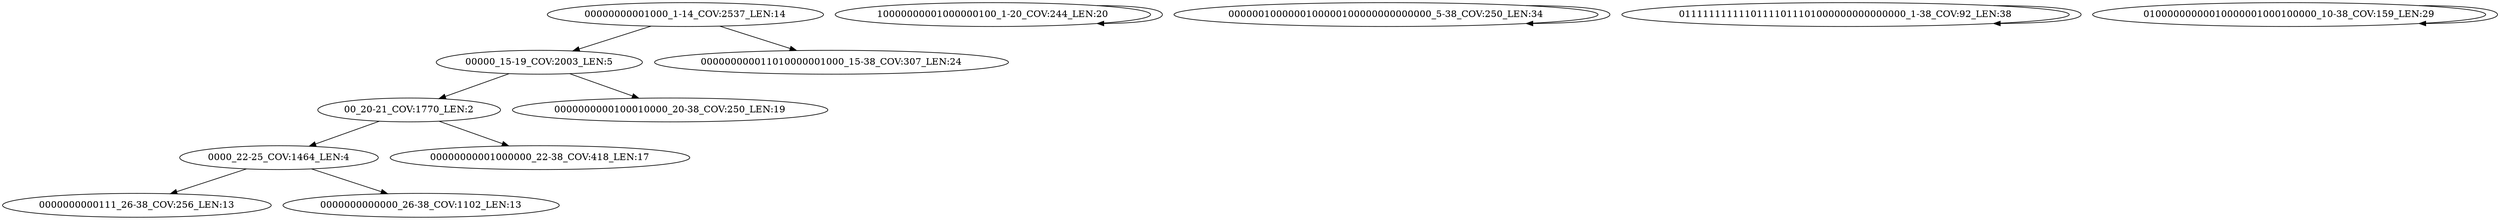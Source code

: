 digraph G {
    "00_20-21_COV:1770_LEN:2" -> "0000_22-25_COV:1464_LEN:4";
    "00_20-21_COV:1770_LEN:2" -> "00000000001000000_22-38_COV:418_LEN:17";
    "00000000001000_1-14_COV:2537_LEN:14" -> "00000_15-19_COV:2003_LEN:5";
    "00000000001000_1-14_COV:2537_LEN:14" -> "000000000011010000001000_15-38_COV:307_LEN:24";
    "10000000001000000100_1-20_COV:244_LEN:20" -> "10000000001000000100_1-20_COV:244_LEN:20";
    "0000001000000100000100000000000000_5-38_COV:250_LEN:34" -> "0000001000000100000100000000000000_5-38_COV:250_LEN:34";
    "01111111111101111011101000000000000000_1-38_COV:92_LEN:38" -> "01111111111101111011101000000000000000_1-38_COV:92_LEN:38";
    "00000_15-19_COV:2003_LEN:5" -> "0000000000100010000_20-38_COV:250_LEN:19";
    "00000_15-19_COV:2003_LEN:5" -> "00_20-21_COV:1770_LEN:2";
    "01000000000010000001000100000_10-38_COV:159_LEN:29" -> "01000000000010000001000100000_10-38_COV:159_LEN:29";
    "0000_22-25_COV:1464_LEN:4" -> "0000000000111_26-38_COV:256_LEN:13";
    "0000_22-25_COV:1464_LEN:4" -> "0000000000000_26-38_COV:1102_LEN:13";
}
